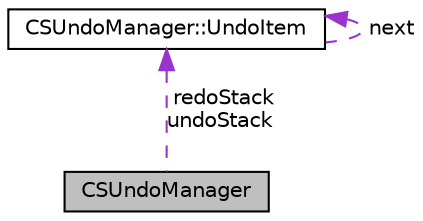 digraph "CSUndoManager"
{
  edge [fontname="Helvetica",fontsize="10",labelfontname="Helvetica",labelfontsize="10"];
  node [fontname="Helvetica",fontsize="10",shape=record];
  Node1 [label="CSUndoManager",height=0.2,width=0.4,color="black", fillcolor="grey75", style="filled", fontcolor="black"];
  Node2 -> Node1 [dir="back",color="darkorchid3",fontsize="10",style="dashed",label=" redoStack\nundoStack" ,fontname="Helvetica"];
  Node2 [label="CSUndoManager::UndoItem",height=0.2,width=0.4,color="black", fillcolor="white", style="filled",URL="$classCSUndoManager_1_1UndoItem.html",tooltip="An event that can be undone. "];
  Node2 -> Node2 [dir="back",color="darkorchid3",fontsize="10",style="dashed",label=" next" ,fontname="Helvetica"];
}
